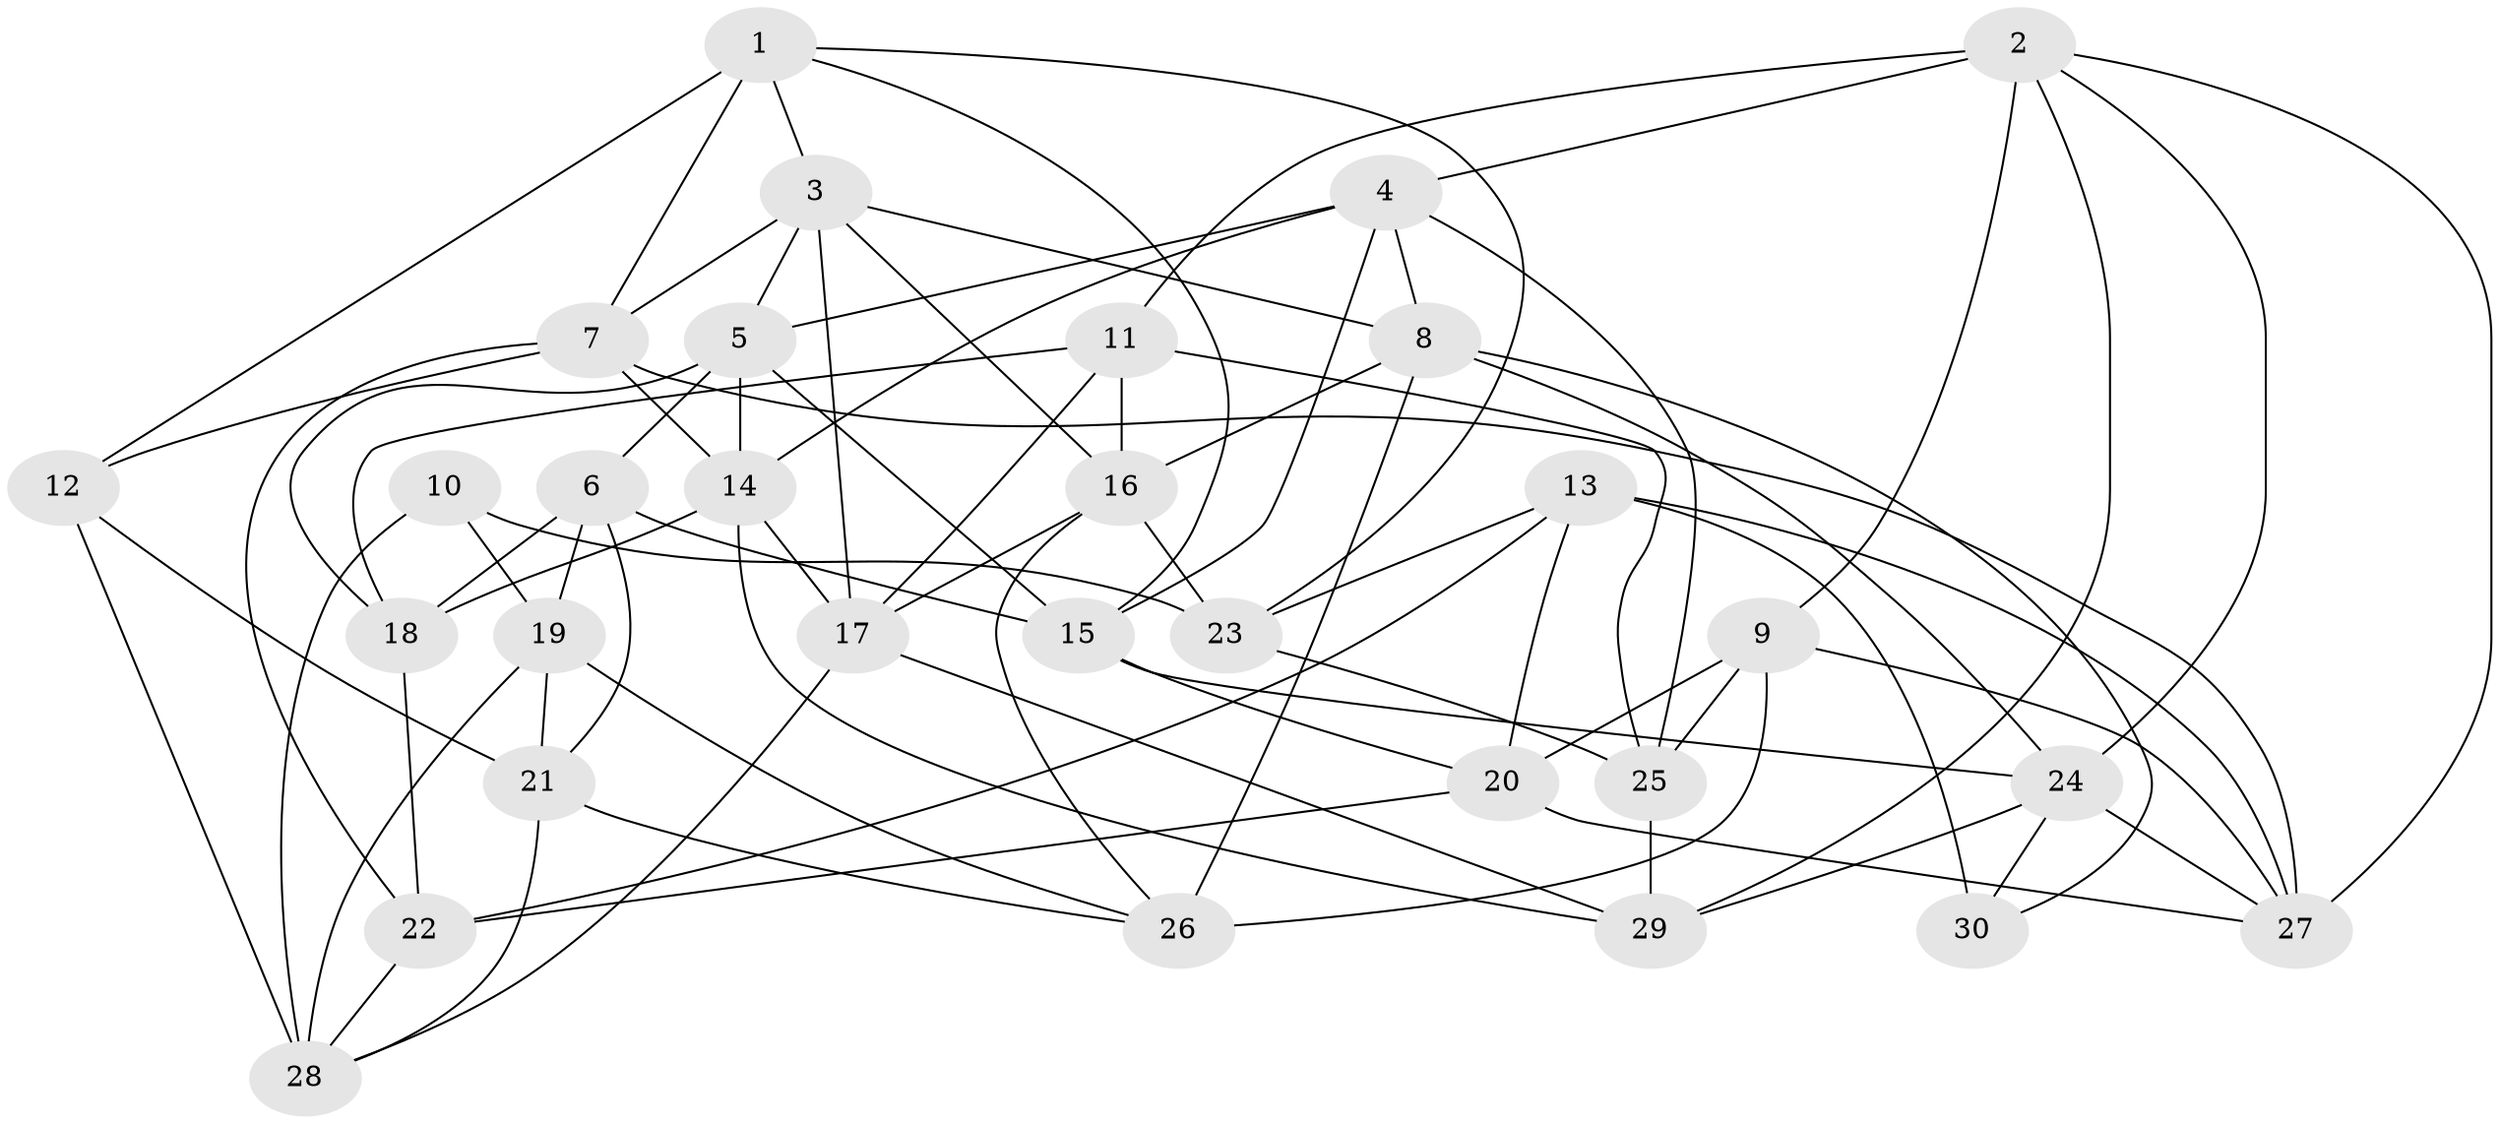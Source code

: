 // original degree distribution, {4: 1.0}
// Generated by graph-tools (version 1.1) at 2025/02/03/09/25 03:02:53]
// undirected, 30 vertices, 79 edges
graph export_dot {
graph [start="1"]
  node [color=gray90,style=filled];
  1;
  2;
  3;
  4;
  5;
  6;
  7;
  8;
  9;
  10;
  11;
  12;
  13;
  14;
  15;
  16;
  17;
  18;
  19;
  20;
  21;
  22;
  23;
  24;
  25;
  26;
  27;
  28;
  29;
  30;
  1 -- 3 [weight=1.0];
  1 -- 7 [weight=1.0];
  1 -- 12 [weight=2.0];
  1 -- 15 [weight=1.0];
  1 -- 23 [weight=1.0];
  2 -- 4 [weight=1.0];
  2 -- 9 [weight=1.0];
  2 -- 11 [weight=1.0];
  2 -- 24 [weight=1.0];
  2 -- 27 [weight=1.0];
  2 -- 29 [weight=1.0];
  3 -- 5 [weight=1.0];
  3 -- 7 [weight=1.0];
  3 -- 8 [weight=1.0];
  3 -- 16 [weight=1.0];
  3 -- 17 [weight=1.0];
  4 -- 5 [weight=1.0];
  4 -- 8 [weight=1.0];
  4 -- 14 [weight=1.0];
  4 -- 15 [weight=1.0];
  4 -- 25 [weight=1.0];
  5 -- 6 [weight=1.0];
  5 -- 14 [weight=1.0];
  5 -- 15 [weight=1.0];
  5 -- 18 [weight=1.0];
  6 -- 15 [weight=1.0];
  6 -- 18 [weight=1.0];
  6 -- 19 [weight=2.0];
  6 -- 21 [weight=1.0];
  7 -- 12 [weight=1.0];
  7 -- 14 [weight=1.0];
  7 -- 22 [weight=1.0];
  7 -- 27 [weight=1.0];
  8 -- 16 [weight=1.0];
  8 -- 24 [weight=1.0];
  8 -- 26 [weight=1.0];
  8 -- 30 [weight=1.0];
  9 -- 20 [weight=1.0];
  9 -- 25 [weight=1.0];
  9 -- 26 [weight=2.0];
  9 -- 27 [weight=1.0];
  10 -- 19 [weight=1.0];
  10 -- 23 [weight=2.0];
  10 -- 28 [weight=1.0];
  11 -- 16 [weight=1.0];
  11 -- 17 [weight=1.0];
  11 -- 18 [weight=2.0];
  11 -- 25 [weight=1.0];
  12 -- 21 [weight=2.0];
  12 -- 28 [weight=1.0];
  13 -- 20 [weight=1.0];
  13 -- 22 [weight=1.0];
  13 -- 23 [weight=1.0];
  13 -- 27 [weight=1.0];
  13 -- 30 [weight=2.0];
  14 -- 17 [weight=1.0];
  14 -- 18 [weight=1.0];
  14 -- 29 [weight=1.0];
  15 -- 20 [weight=1.0];
  15 -- 24 [weight=1.0];
  16 -- 17 [weight=1.0];
  16 -- 23 [weight=1.0];
  16 -- 26 [weight=1.0];
  17 -- 28 [weight=1.0];
  17 -- 29 [weight=1.0];
  18 -- 22 [weight=1.0];
  19 -- 21 [weight=1.0];
  19 -- 26 [weight=1.0];
  19 -- 28 [weight=1.0];
  20 -- 22 [weight=2.0];
  20 -- 27 [weight=1.0];
  21 -- 26 [weight=1.0];
  21 -- 28 [weight=1.0];
  22 -- 28 [weight=1.0];
  23 -- 25 [weight=1.0];
  24 -- 27 [weight=1.0];
  24 -- 29 [weight=1.0];
  24 -- 30 [weight=1.0];
  25 -- 29 [weight=2.0];
}
